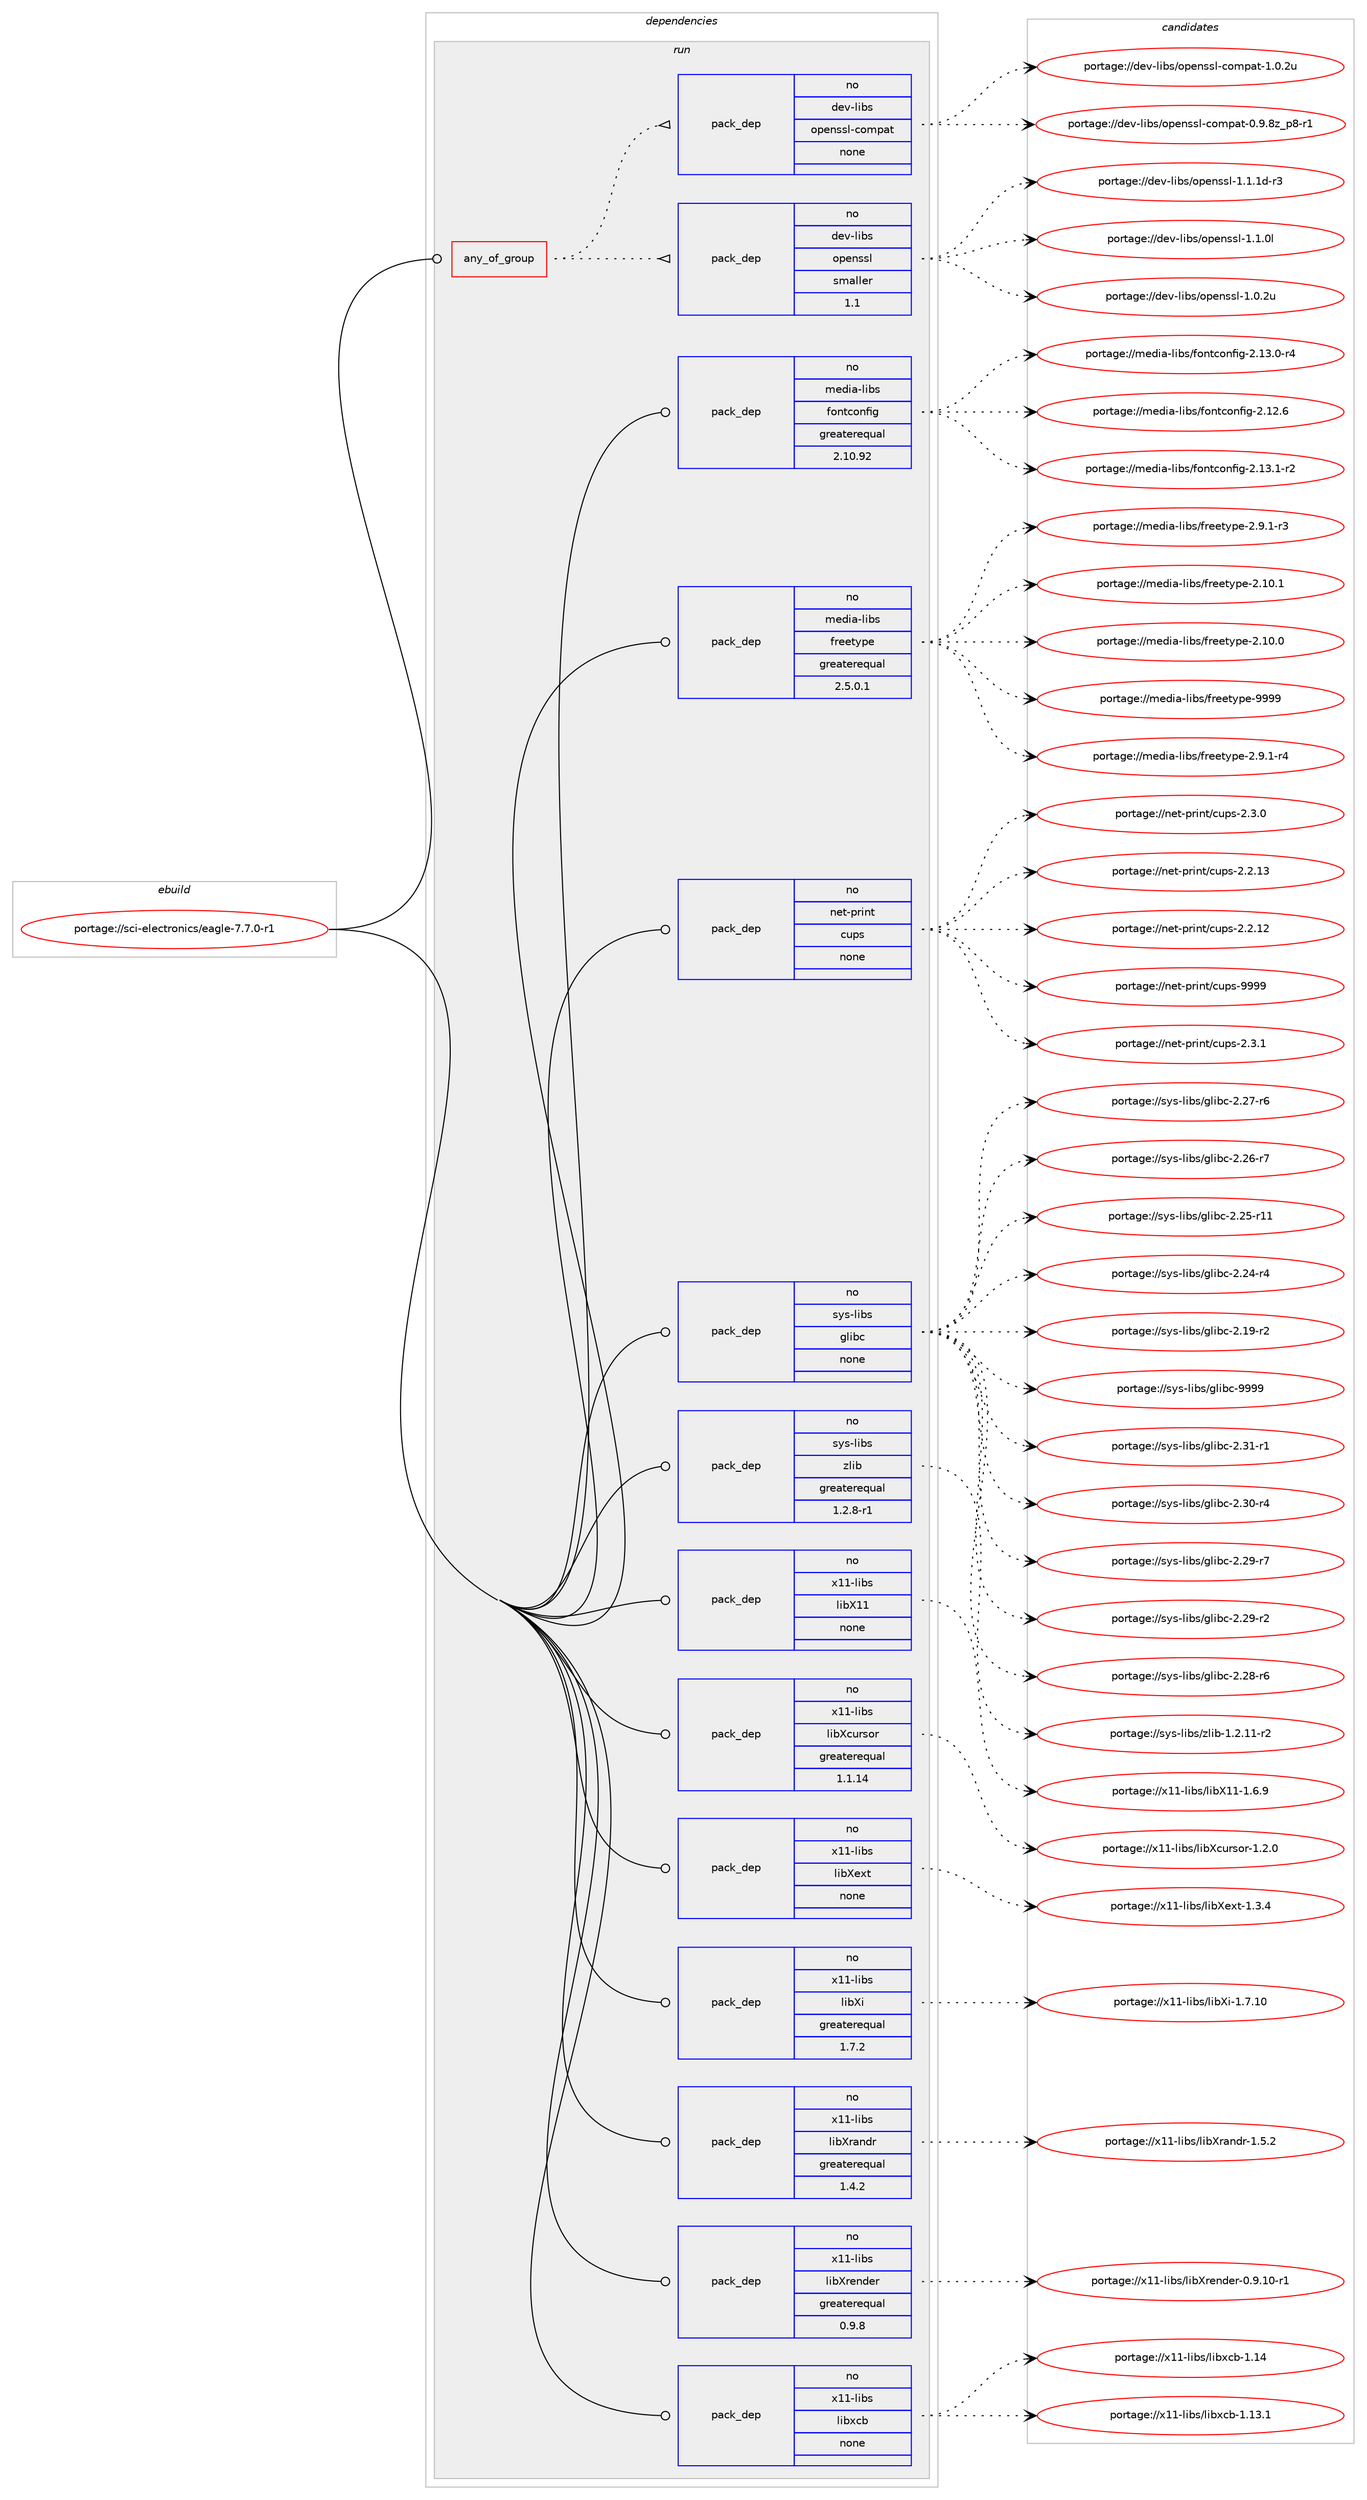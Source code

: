 digraph prolog {

# *************
# Graph options
# *************

newrank=true;
concentrate=true;
compound=true;
graph [rankdir=LR,fontname=Helvetica,fontsize=10,ranksep=1.5];#, ranksep=2.5, nodesep=0.2];
edge  [arrowhead=vee];
node  [fontname=Helvetica,fontsize=10];

# **********
# The ebuild
# **********

subgraph cluster_leftcol {
color=gray;
rank=same;
label=<<i>ebuild</i>>;
id [label="portage://sci-electronics/eagle-7.7.0-r1", color=red, width=4, href="../sci-electronics/eagle-7.7.0-r1.svg"];
}

# ****************
# The dependencies
# ****************

subgraph cluster_midcol {
color=gray;
label=<<i>dependencies</i>>;
subgraph cluster_compile {
fillcolor="#eeeeee";
style=filled;
label=<<i>compile</i>>;
}
subgraph cluster_compileandrun {
fillcolor="#eeeeee";
style=filled;
label=<<i>compile and run</i>>;
}
subgraph cluster_run {
fillcolor="#eeeeee";
style=filled;
label=<<i>run</i>>;
subgraph any892 {
dependency42699 [label=<<TABLE BORDER="0" CELLBORDER="1" CELLSPACING="0" CELLPADDING="4"><TR><TD CELLPADDING="10">any_of_group</TD></TR></TABLE>>, shape=none, color=red];subgraph pack34037 {
dependency42700 [label=<<TABLE BORDER="0" CELLBORDER="1" CELLSPACING="0" CELLPADDING="4" WIDTH="220"><TR><TD ROWSPAN="6" CELLPADDING="30">pack_dep</TD></TR><TR><TD WIDTH="110">no</TD></TR><TR><TD>dev-libs</TD></TR><TR><TD>openssl</TD></TR><TR><TD>smaller</TD></TR><TR><TD>1.1</TD></TR></TABLE>>, shape=none, color=blue];
}
dependency42699:e -> dependency42700:w [weight=20,style="dotted",arrowhead="oinv"];
subgraph pack34038 {
dependency42701 [label=<<TABLE BORDER="0" CELLBORDER="1" CELLSPACING="0" CELLPADDING="4" WIDTH="220"><TR><TD ROWSPAN="6" CELLPADDING="30">pack_dep</TD></TR><TR><TD WIDTH="110">no</TD></TR><TR><TD>dev-libs</TD></TR><TR><TD>openssl-compat</TD></TR><TR><TD>none</TD></TR><TR><TD></TD></TR></TABLE>>, shape=none, color=blue];
}
dependency42699:e -> dependency42701:w [weight=20,style="dotted",arrowhead="oinv"];
}
id:e -> dependency42699:w [weight=20,style="solid",arrowhead="odot"];
subgraph pack34039 {
dependency42702 [label=<<TABLE BORDER="0" CELLBORDER="1" CELLSPACING="0" CELLPADDING="4" WIDTH="220"><TR><TD ROWSPAN="6" CELLPADDING="30">pack_dep</TD></TR><TR><TD WIDTH="110">no</TD></TR><TR><TD>media-libs</TD></TR><TR><TD>fontconfig</TD></TR><TR><TD>greaterequal</TD></TR><TR><TD>2.10.92</TD></TR></TABLE>>, shape=none, color=blue];
}
id:e -> dependency42702:w [weight=20,style="solid",arrowhead="odot"];
subgraph pack34040 {
dependency42703 [label=<<TABLE BORDER="0" CELLBORDER="1" CELLSPACING="0" CELLPADDING="4" WIDTH="220"><TR><TD ROWSPAN="6" CELLPADDING="30">pack_dep</TD></TR><TR><TD WIDTH="110">no</TD></TR><TR><TD>media-libs</TD></TR><TR><TD>freetype</TD></TR><TR><TD>greaterequal</TD></TR><TR><TD>2.5.0.1</TD></TR></TABLE>>, shape=none, color=blue];
}
id:e -> dependency42703:w [weight=20,style="solid",arrowhead="odot"];
subgraph pack34041 {
dependency42704 [label=<<TABLE BORDER="0" CELLBORDER="1" CELLSPACING="0" CELLPADDING="4" WIDTH="220"><TR><TD ROWSPAN="6" CELLPADDING="30">pack_dep</TD></TR><TR><TD WIDTH="110">no</TD></TR><TR><TD>net-print</TD></TR><TR><TD>cups</TD></TR><TR><TD>none</TD></TR><TR><TD></TD></TR></TABLE>>, shape=none, color=blue];
}
id:e -> dependency42704:w [weight=20,style="solid",arrowhead="odot"];
subgraph pack34042 {
dependency42705 [label=<<TABLE BORDER="0" CELLBORDER="1" CELLSPACING="0" CELLPADDING="4" WIDTH="220"><TR><TD ROWSPAN="6" CELLPADDING="30">pack_dep</TD></TR><TR><TD WIDTH="110">no</TD></TR><TR><TD>sys-libs</TD></TR><TR><TD>glibc</TD></TR><TR><TD>none</TD></TR><TR><TD></TD></TR></TABLE>>, shape=none, color=blue];
}
id:e -> dependency42705:w [weight=20,style="solid",arrowhead="odot"];
subgraph pack34043 {
dependency42706 [label=<<TABLE BORDER="0" CELLBORDER="1" CELLSPACING="0" CELLPADDING="4" WIDTH="220"><TR><TD ROWSPAN="6" CELLPADDING="30">pack_dep</TD></TR><TR><TD WIDTH="110">no</TD></TR><TR><TD>sys-libs</TD></TR><TR><TD>zlib</TD></TR><TR><TD>greaterequal</TD></TR><TR><TD>1.2.8-r1</TD></TR></TABLE>>, shape=none, color=blue];
}
id:e -> dependency42706:w [weight=20,style="solid",arrowhead="odot"];
subgraph pack34044 {
dependency42707 [label=<<TABLE BORDER="0" CELLBORDER="1" CELLSPACING="0" CELLPADDING="4" WIDTH="220"><TR><TD ROWSPAN="6" CELLPADDING="30">pack_dep</TD></TR><TR><TD WIDTH="110">no</TD></TR><TR><TD>x11-libs</TD></TR><TR><TD>libX11</TD></TR><TR><TD>none</TD></TR><TR><TD></TD></TR></TABLE>>, shape=none, color=blue];
}
id:e -> dependency42707:w [weight=20,style="solid",arrowhead="odot"];
subgraph pack34045 {
dependency42708 [label=<<TABLE BORDER="0" CELLBORDER="1" CELLSPACING="0" CELLPADDING="4" WIDTH="220"><TR><TD ROWSPAN="6" CELLPADDING="30">pack_dep</TD></TR><TR><TD WIDTH="110">no</TD></TR><TR><TD>x11-libs</TD></TR><TR><TD>libXcursor</TD></TR><TR><TD>greaterequal</TD></TR><TR><TD>1.1.14</TD></TR></TABLE>>, shape=none, color=blue];
}
id:e -> dependency42708:w [weight=20,style="solid",arrowhead="odot"];
subgraph pack34046 {
dependency42709 [label=<<TABLE BORDER="0" CELLBORDER="1" CELLSPACING="0" CELLPADDING="4" WIDTH="220"><TR><TD ROWSPAN="6" CELLPADDING="30">pack_dep</TD></TR><TR><TD WIDTH="110">no</TD></TR><TR><TD>x11-libs</TD></TR><TR><TD>libXext</TD></TR><TR><TD>none</TD></TR><TR><TD></TD></TR></TABLE>>, shape=none, color=blue];
}
id:e -> dependency42709:w [weight=20,style="solid",arrowhead="odot"];
subgraph pack34047 {
dependency42710 [label=<<TABLE BORDER="0" CELLBORDER="1" CELLSPACING="0" CELLPADDING="4" WIDTH="220"><TR><TD ROWSPAN="6" CELLPADDING="30">pack_dep</TD></TR><TR><TD WIDTH="110">no</TD></TR><TR><TD>x11-libs</TD></TR><TR><TD>libXi</TD></TR><TR><TD>greaterequal</TD></TR><TR><TD>1.7.2</TD></TR></TABLE>>, shape=none, color=blue];
}
id:e -> dependency42710:w [weight=20,style="solid",arrowhead="odot"];
subgraph pack34048 {
dependency42711 [label=<<TABLE BORDER="0" CELLBORDER="1" CELLSPACING="0" CELLPADDING="4" WIDTH="220"><TR><TD ROWSPAN="6" CELLPADDING="30">pack_dep</TD></TR><TR><TD WIDTH="110">no</TD></TR><TR><TD>x11-libs</TD></TR><TR><TD>libXrandr</TD></TR><TR><TD>greaterequal</TD></TR><TR><TD>1.4.2</TD></TR></TABLE>>, shape=none, color=blue];
}
id:e -> dependency42711:w [weight=20,style="solid",arrowhead="odot"];
subgraph pack34049 {
dependency42712 [label=<<TABLE BORDER="0" CELLBORDER="1" CELLSPACING="0" CELLPADDING="4" WIDTH="220"><TR><TD ROWSPAN="6" CELLPADDING="30">pack_dep</TD></TR><TR><TD WIDTH="110">no</TD></TR><TR><TD>x11-libs</TD></TR><TR><TD>libXrender</TD></TR><TR><TD>greaterequal</TD></TR><TR><TD>0.9.8</TD></TR></TABLE>>, shape=none, color=blue];
}
id:e -> dependency42712:w [weight=20,style="solid",arrowhead="odot"];
subgraph pack34050 {
dependency42713 [label=<<TABLE BORDER="0" CELLBORDER="1" CELLSPACING="0" CELLPADDING="4" WIDTH="220"><TR><TD ROWSPAN="6" CELLPADDING="30">pack_dep</TD></TR><TR><TD WIDTH="110">no</TD></TR><TR><TD>x11-libs</TD></TR><TR><TD>libxcb</TD></TR><TR><TD>none</TD></TR><TR><TD></TD></TR></TABLE>>, shape=none, color=blue];
}
id:e -> dependency42713:w [weight=20,style="solid",arrowhead="odot"];
}
}

# **************
# The candidates
# **************

subgraph cluster_choices {
rank=same;
color=gray;
label=<<i>candidates</i>>;

subgraph choice34037 {
color=black;
nodesep=1;
choice1001011184510810598115471111121011101151151084549464946491004511451 [label="portage://dev-libs/openssl-1.1.1d-r3", color=red, width=4,href="../dev-libs/openssl-1.1.1d-r3.svg"];
choice100101118451081059811547111112101110115115108454946494648108 [label="portage://dev-libs/openssl-1.1.0l", color=red, width=4,href="../dev-libs/openssl-1.1.0l.svg"];
choice100101118451081059811547111112101110115115108454946484650117 [label="portage://dev-libs/openssl-1.0.2u", color=red, width=4,href="../dev-libs/openssl-1.0.2u.svg"];
dependency42700:e -> choice1001011184510810598115471111121011101151151084549464946491004511451:w [style=dotted,weight="100"];
dependency42700:e -> choice100101118451081059811547111112101110115115108454946494648108:w [style=dotted,weight="100"];
dependency42700:e -> choice100101118451081059811547111112101110115115108454946484650117:w [style=dotted,weight="100"];
}
subgraph choice34038 {
color=black;
nodesep=1;
choice100101118451081059811547111112101110115115108459911110911297116454946484650117 [label="portage://dev-libs/openssl-compat-1.0.2u", color=red, width=4,href="../dev-libs/openssl-compat-1.0.2u.svg"];
choice10010111845108105981154711111210111011511510845991111091129711645484657465612295112564511449 [label="portage://dev-libs/openssl-compat-0.9.8z_p8-r1", color=red, width=4,href="../dev-libs/openssl-compat-0.9.8z_p8-r1.svg"];
dependency42701:e -> choice100101118451081059811547111112101110115115108459911110911297116454946484650117:w [style=dotted,weight="100"];
dependency42701:e -> choice10010111845108105981154711111210111011511510845991111091129711645484657465612295112564511449:w [style=dotted,weight="100"];
}
subgraph choice34039 {
color=black;
nodesep=1;
choice1091011001059745108105981154710211111011699111110102105103455046495146494511450 [label="portage://media-libs/fontconfig-2.13.1-r2", color=red, width=4,href="../media-libs/fontconfig-2.13.1-r2.svg"];
choice1091011001059745108105981154710211111011699111110102105103455046495146484511452 [label="portage://media-libs/fontconfig-2.13.0-r4", color=red, width=4,href="../media-libs/fontconfig-2.13.0-r4.svg"];
choice109101100105974510810598115471021111101169911111010210510345504649504654 [label="portage://media-libs/fontconfig-2.12.6", color=red, width=4,href="../media-libs/fontconfig-2.12.6.svg"];
dependency42702:e -> choice1091011001059745108105981154710211111011699111110102105103455046495146494511450:w [style=dotted,weight="100"];
dependency42702:e -> choice1091011001059745108105981154710211111011699111110102105103455046495146484511452:w [style=dotted,weight="100"];
dependency42702:e -> choice109101100105974510810598115471021111101169911111010210510345504649504654:w [style=dotted,weight="100"];
}
subgraph choice34040 {
color=black;
nodesep=1;
choice109101100105974510810598115471021141011011161211121014557575757 [label="portage://media-libs/freetype-9999", color=red, width=4,href="../media-libs/freetype-9999.svg"];
choice109101100105974510810598115471021141011011161211121014550465746494511452 [label="portage://media-libs/freetype-2.9.1-r4", color=red, width=4,href="../media-libs/freetype-2.9.1-r4.svg"];
choice109101100105974510810598115471021141011011161211121014550465746494511451 [label="portage://media-libs/freetype-2.9.1-r3", color=red, width=4,href="../media-libs/freetype-2.9.1-r3.svg"];
choice1091011001059745108105981154710211410110111612111210145504649484649 [label="portage://media-libs/freetype-2.10.1", color=red, width=4,href="../media-libs/freetype-2.10.1.svg"];
choice1091011001059745108105981154710211410110111612111210145504649484648 [label="portage://media-libs/freetype-2.10.0", color=red, width=4,href="../media-libs/freetype-2.10.0.svg"];
dependency42703:e -> choice109101100105974510810598115471021141011011161211121014557575757:w [style=dotted,weight="100"];
dependency42703:e -> choice109101100105974510810598115471021141011011161211121014550465746494511452:w [style=dotted,weight="100"];
dependency42703:e -> choice109101100105974510810598115471021141011011161211121014550465746494511451:w [style=dotted,weight="100"];
dependency42703:e -> choice1091011001059745108105981154710211410110111612111210145504649484649:w [style=dotted,weight="100"];
dependency42703:e -> choice1091011001059745108105981154710211410110111612111210145504649484648:w [style=dotted,weight="100"];
}
subgraph choice34041 {
color=black;
nodesep=1;
choice1101011164511211410511011647991171121154557575757 [label="portage://net-print/cups-9999", color=red, width=4,href="../net-print/cups-9999.svg"];
choice110101116451121141051101164799117112115455046514649 [label="portage://net-print/cups-2.3.1", color=red, width=4,href="../net-print/cups-2.3.1.svg"];
choice110101116451121141051101164799117112115455046514648 [label="portage://net-print/cups-2.3.0", color=red, width=4,href="../net-print/cups-2.3.0.svg"];
choice11010111645112114105110116479911711211545504650464951 [label="portage://net-print/cups-2.2.13", color=red, width=4,href="../net-print/cups-2.2.13.svg"];
choice11010111645112114105110116479911711211545504650464950 [label="portage://net-print/cups-2.2.12", color=red, width=4,href="../net-print/cups-2.2.12.svg"];
dependency42704:e -> choice1101011164511211410511011647991171121154557575757:w [style=dotted,weight="100"];
dependency42704:e -> choice110101116451121141051101164799117112115455046514649:w [style=dotted,weight="100"];
dependency42704:e -> choice110101116451121141051101164799117112115455046514648:w [style=dotted,weight="100"];
dependency42704:e -> choice11010111645112114105110116479911711211545504650464951:w [style=dotted,weight="100"];
dependency42704:e -> choice11010111645112114105110116479911711211545504650464950:w [style=dotted,weight="100"];
}
subgraph choice34042 {
color=black;
nodesep=1;
choice11512111545108105981154710310810598994557575757 [label="portage://sys-libs/glibc-9999", color=red, width=4,href="../sys-libs/glibc-9999.svg"];
choice115121115451081059811547103108105989945504651494511449 [label="portage://sys-libs/glibc-2.31-r1", color=red, width=4,href="../sys-libs/glibc-2.31-r1.svg"];
choice115121115451081059811547103108105989945504651484511452 [label="portage://sys-libs/glibc-2.30-r4", color=red, width=4,href="../sys-libs/glibc-2.30-r4.svg"];
choice115121115451081059811547103108105989945504650574511455 [label="portage://sys-libs/glibc-2.29-r7", color=red, width=4,href="../sys-libs/glibc-2.29-r7.svg"];
choice115121115451081059811547103108105989945504650574511450 [label="portage://sys-libs/glibc-2.29-r2", color=red, width=4,href="../sys-libs/glibc-2.29-r2.svg"];
choice115121115451081059811547103108105989945504650564511454 [label="portage://sys-libs/glibc-2.28-r6", color=red, width=4,href="../sys-libs/glibc-2.28-r6.svg"];
choice115121115451081059811547103108105989945504650554511454 [label="portage://sys-libs/glibc-2.27-r6", color=red, width=4,href="../sys-libs/glibc-2.27-r6.svg"];
choice115121115451081059811547103108105989945504650544511455 [label="portage://sys-libs/glibc-2.26-r7", color=red, width=4,href="../sys-libs/glibc-2.26-r7.svg"];
choice11512111545108105981154710310810598994550465053451144949 [label="portage://sys-libs/glibc-2.25-r11", color=red, width=4,href="../sys-libs/glibc-2.25-r11.svg"];
choice115121115451081059811547103108105989945504650524511452 [label="portage://sys-libs/glibc-2.24-r4", color=red, width=4,href="../sys-libs/glibc-2.24-r4.svg"];
choice115121115451081059811547103108105989945504649574511450 [label="portage://sys-libs/glibc-2.19-r2", color=red, width=4,href="../sys-libs/glibc-2.19-r2.svg"];
dependency42705:e -> choice11512111545108105981154710310810598994557575757:w [style=dotted,weight="100"];
dependency42705:e -> choice115121115451081059811547103108105989945504651494511449:w [style=dotted,weight="100"];
dependency42705:e -> choice115121115451081059811547103108105989945504651484511452:w [style=dotted,weight="100"];
dependency42705:e -> choice115121115451081059811547103108105989945504650574511455:w [style=dotted,weight="100"];
dependency42705:e -> choice115121115451081059811547103108105989945504650574511450:w [style=dotted,weight="100"];
dependency42705:e -> choice115121115451081059811547103108105989945504650564511454:w [style=dotted,weight="100"];
dependency42705:e -> choice115121115451081059811547103108105989945504650554511454:w [style=dotted,weight="100"];
dependency42705:e -> choice115121115451081059811547103108105989945504650544511455:w [style=dotted,weight="100"];
dependency42705:e -> choice11512111545108105981154710310810598994550465053451144949:w [style=dotted,weight="100"];
dependency42705:e -> choice115121115451081059811547103108105989945504650524511452:w [style=dotted,weight="100"];
dependency42705:e -> choice115121115451081059811547103108105989945504649574511450:w [style=dotted,weight="100"];
}
subgraph choice34043 {
color=black;
nodesep=1;
choice11512111545108105981154712210810598454946504649494511450 [label="portage://sys-libs/zlib-1.2.11-r2", color=red, width=4,href="../sys-libs/zlib-1.2.11-r2.svg"];
dependency42706:e -> choice11512111545108105981154712210810598454946504649494511450:w [style=dotted,weight="100"];
}
subgraph choice34044 {
color=black;
nodesep=1;
choice120494945108105981154710810598884949454946544657 [label="portage://x11-libs/libX11-1.6.9", color=red, width=4,href="../x11-libs/libX11-1.6.9.svg"];
dependency42707:e -> choice120494945108105981154710810598884949454946544657:w [style=dotted,weight="100"];
}
subgraph choice34045 {
color=black;
nodesep=1;
choice1204949451081059811547108105988899117114115111114454946504648 [label="portage://x11-libs/libXcursor-1.2.0", color=red, width=4,href="../x11-libs/libXcursor-1.2.0.svg"];
dependency42708:e -> choice1204949451081059811547108105988899117114115111114454946504648:w [style=dotted,weight="100"];
}
subgraph choice34046 {
color=black;
nodesep=1;
choice12049494510810598115471081059888101120116454946514652 [label="portage://x11-libs/libXext-1.3.4", color=red, width=4,href="../x11-libs/libXext-1.3.4.svg"];
dependency42709:e -> choice12049494510810598115471081059888101120116454946514652:w [style=dotted,weight="100"];
}
subgraph choice34047 {
color=black;
nodesep=1;
choice1204949451081059811547108105988810545494655464948 [label="portage://x11-libs/libXi-1.7.10", color=red, width=4,href="../x11-libs/libXi-1.7.10.svg"];
dependency42710:e -> choice1204949451081059811547108105988810545494655464948:w [style=dotted,weight="100"];
}
subgraph choice34048 {
color=black;
nodesep=1;
choice1204949451081059811547108105988811497110100114454946534650 [label="portage://x11-libs/libXrandr-1.5.2", color=red, width=4,href="../x11-libs/libXrandr-1.5.2.svg"];
dependency42711:e -> choice1204949451081059811547108105988811497110100114454946534650:w [style=dotted,weight="100"];
}
subgraph choice34049 {
color=black;
nodesep=1;
choice12049494510810598115471081059888114101110100101114454846574649484511449 [label="portage://x11-libs/libXrender-0.9.10-r1", color=red, width=4,href="../x11-libs/libXrender-0.9.10-r1.svg"];
dependency42712:e -> choice12049494510810598115471081059888114101110100101114454846574649484511449:w [style=dotted,weight="100"];
}
subgraph choice34050 {
color=black;
nodesep=1;
choice12049494510810598115471081059812099984549464952 [label="portage://x11-libs/libxcb-1.14", color=red, width=4,href="../x11-libs/libxcb-1.14.svg"];
choice120494945108105981154710810598120999845494649514649 [label="portage://x11-libs/libxcb-1.13.1", color=red, width=4,href="../x11-libs/libxcb-1.13.1.svg"];
dependency42713:e -> choice12049494510810598115471081059812099984549464952:w [style=dotted,weight="100"];
dependency42713:e -> choice120494945108105981154710810598120999845494649514649:w [style=dotted,weight="100"];
}
}

}
